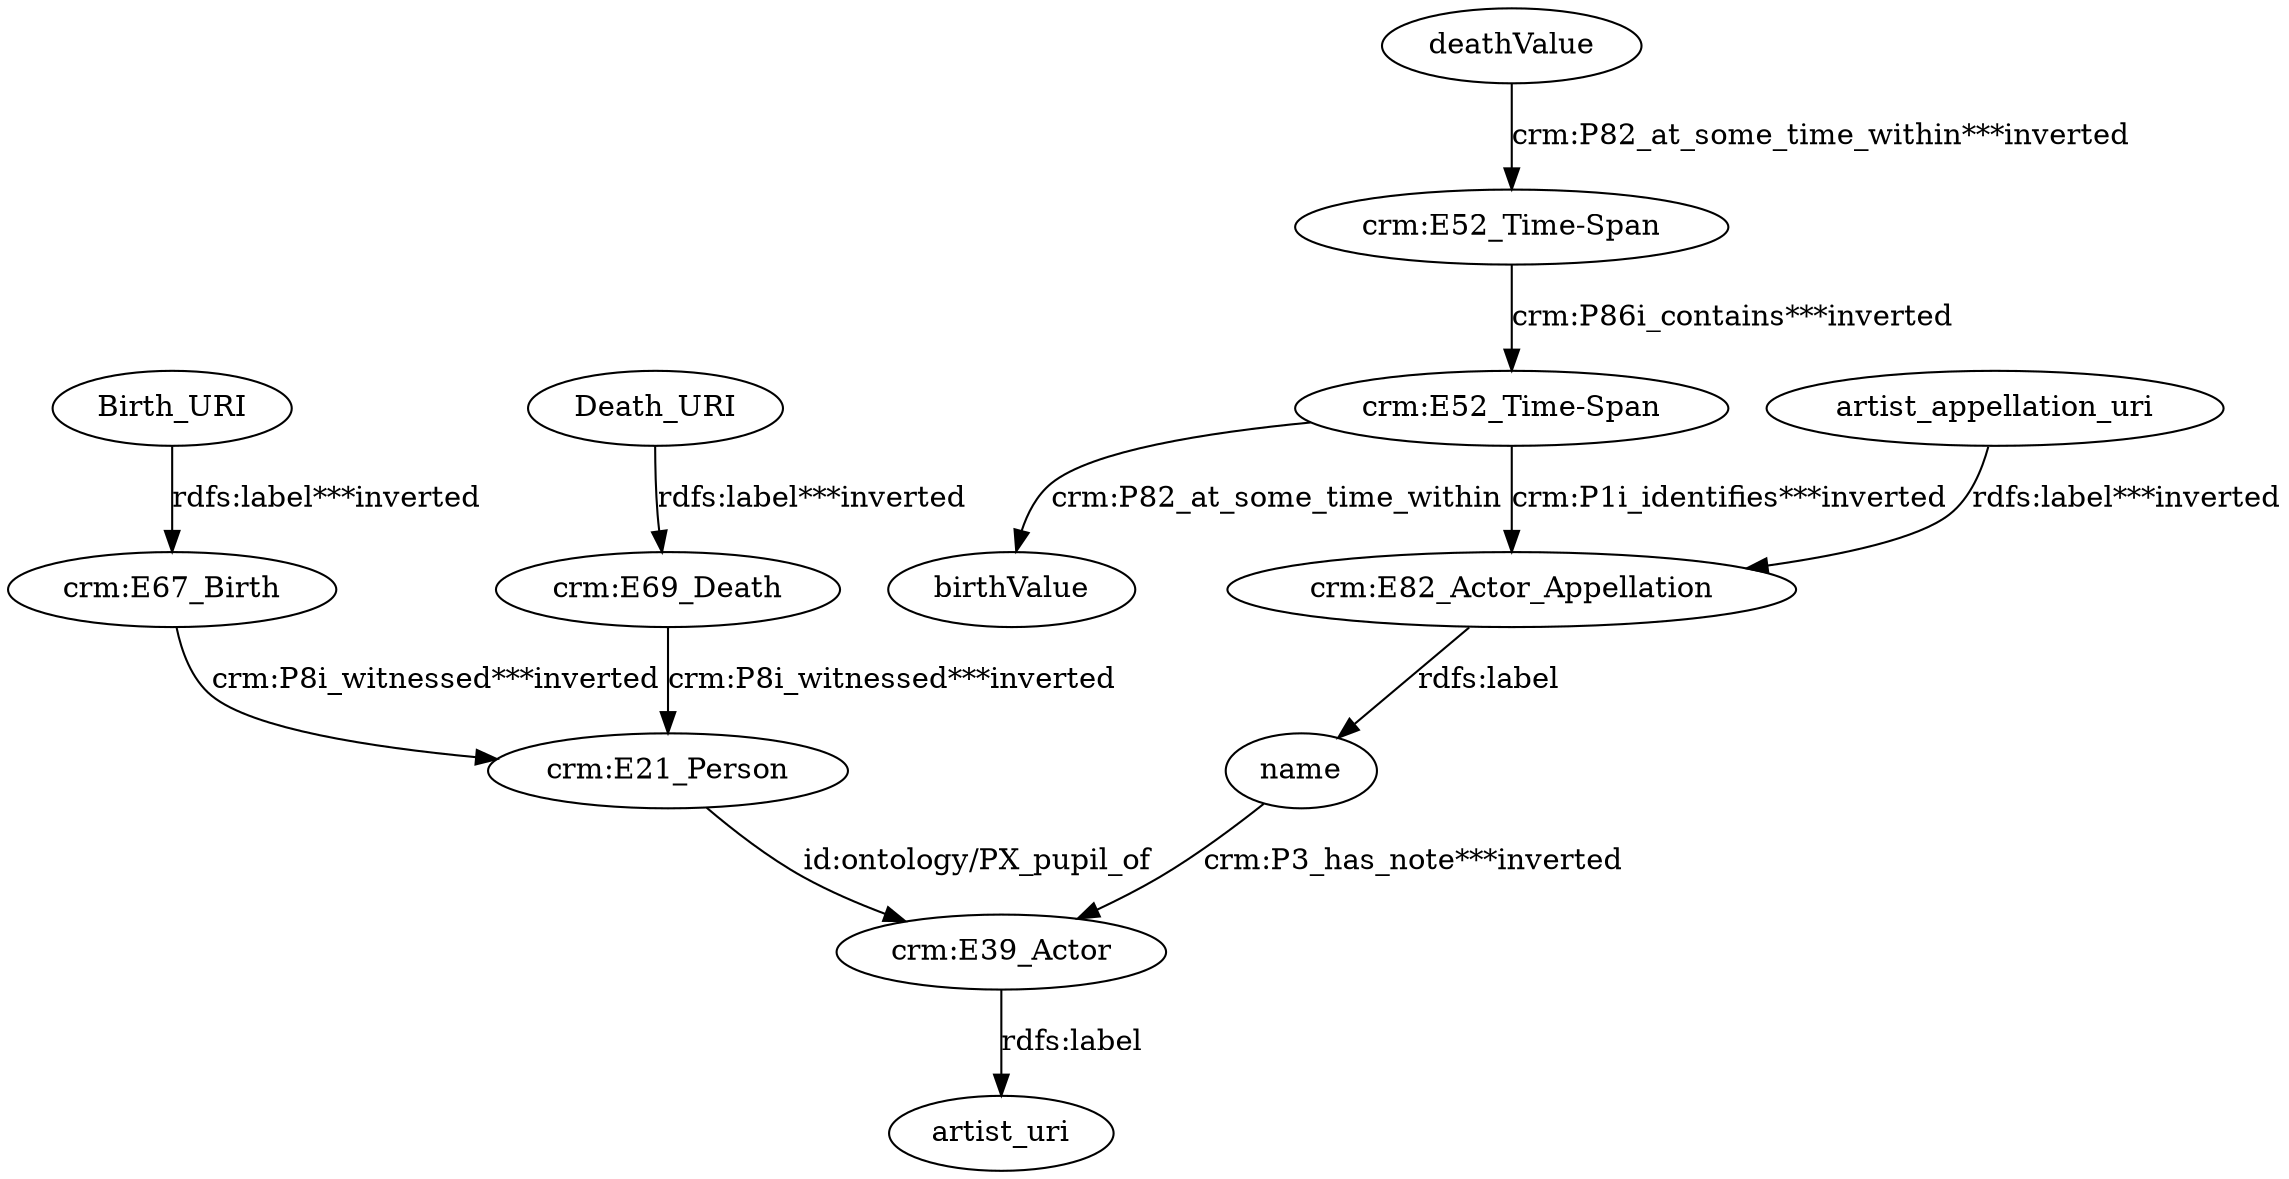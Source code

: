 digraph {
  Birth_URI [type=attribute_name,label=Birth_URI]
  "crm:E67_Birth1" [type=class_uri,label="crm:E67_Birth"]
  Death_URI [type=attribute_name,label=Death_URI]
  "crm:E69_Death1" [type=class_uri,label="crm:E69_Death"]
  artist_appellation_uri [type=attribute_name,label=artist_appellation_uri]
  "crm:E82_Actor_Appellation1" [type=class_uri,label="crm:E82_Actor_Appellation"]
  "crm:E21_Person" [type=class_uri,label="crm:E21_Person"]
  "crm:E39_Actor1" [type=class_uri,label="crm:E39_Actor"]
  artist_uri [type=attribute_name,label=artist_uri]
  "crm:E52_Time-Span1" [type=class_uri,label="crm:E52_Time-Span"]
  birthValue [type=attribute_name,label=birthValue]
  "crm:E52_Time-Span2" [type=class_uri,label="crm:E52_Time-Span"]
  name [type=attribute_name,label=name]
  deathValue [type=attribute_name,label=deathValue]
  Birth_URI -> "crm:E67_Birth1" [type=st_property_uri,label="rdfs:label***inverted",weight=1]
  Death_URI -> "crm:E69_Death1" [type=st_property_uri,label="rdfs:label***inverted",weight=1]
  artist_appellation_uri -> "crm:E82_Actor_Appellation1" [type=st_property_uri,label="rdfs:label***inverted",weight=1]
  "crm:E21_Person" -> "crm:E39_Actor1" [label="id:ontology/PX_pupil_of",type=direct_property_uri,weight=1]
  "crm:E39_Actor1" -> artist_uri [label="rdfs:label",type=st_property_uri]
  "crm:E52_Time-Span1" -> birthValue [label="crm:P82_at_some_time_within",type=st_property_uri]
  "crm:E52_Time-Span1" -> "crm:E82_Actor_Appellation1" [type=inherited,label="crm:P1i_identifies***inverted",weight=4]
  "crm:E52_Time-Span2" -> "crm:E52_Time-Span1" [type=direct_property_uri,label="crm:P86i_contains***inverted",weight=1]
  "crm:E67_Birth1" -> "crm:E21_Person" [type=inherited,label="crm:P8i_witnessed***inverted",weight=4]
  "crm:E69_Death1" -> "crm:E21_Person" [type=inherited,label="crm:P8i_witnessed***inverted",weight=4]
  "crm:E82_Actor_Appellation1" -> name [label="rdfs:label",type=st_property_uri]
  deathValue -> "crm:E52_Time-Span2" [type=st_property_uri,label="crm:P82_at_some_time_within***inverted",weight=1]
  name -> "crm:E39_Actor1" [type=st_property_uri,label="crm:P3_has_note***inverted",weight=1]
}
